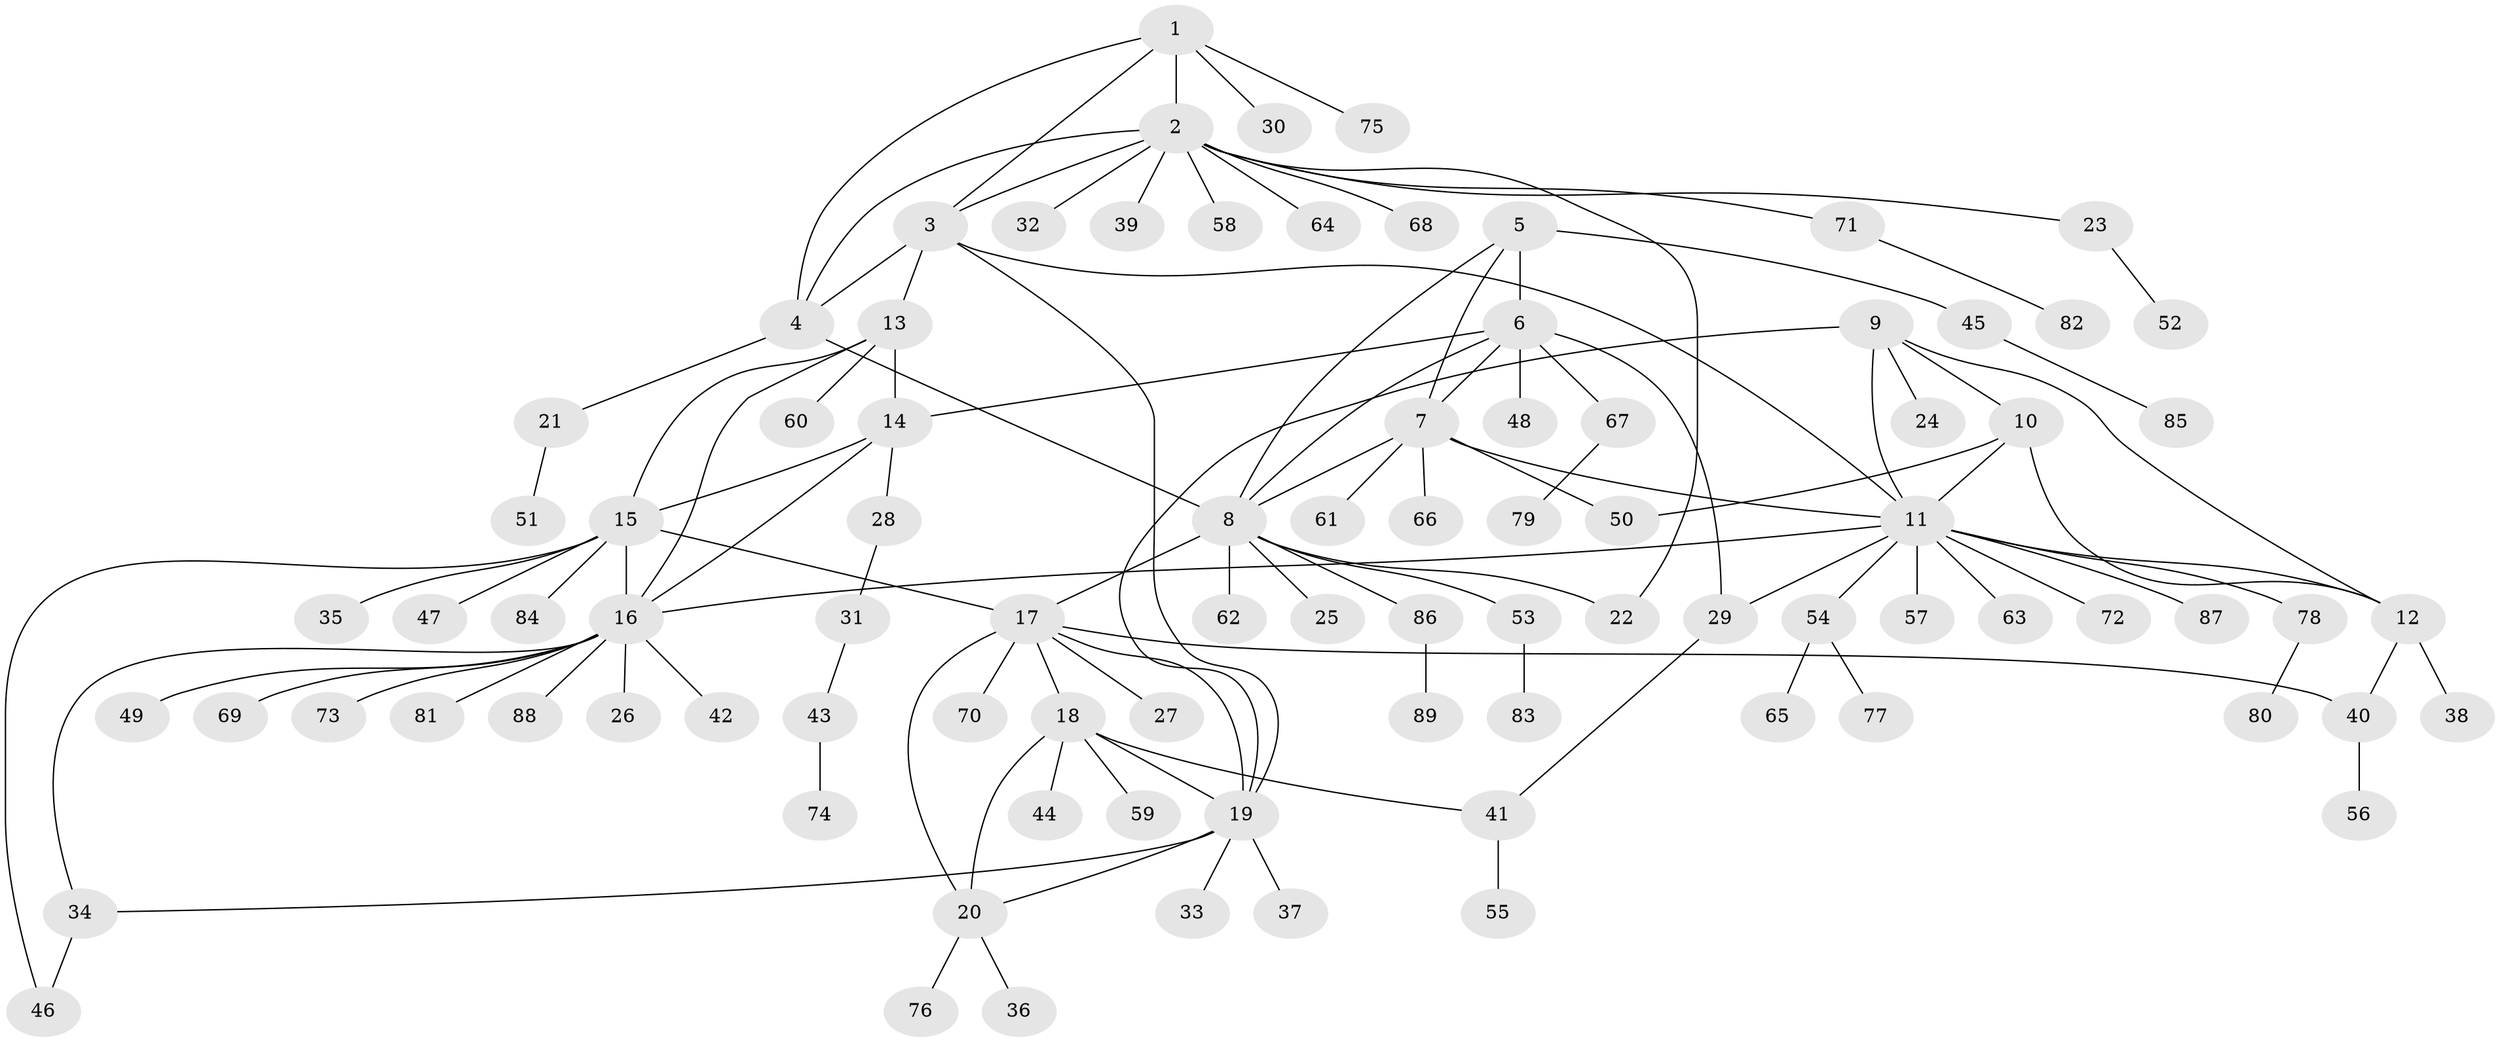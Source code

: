 // Generated by graph-tools (version 1.1) at 2025/02/03/09/25 03:02:50]
// undirected, 89 vertices, 116 edges
graph export_dot {
graph [start="1"]
  node [color=gray90,style=filled];
  1;
  2;
  3;
  4;
  5;
  6;
  7;
  8;
  9;
  10;
  11;
  12;
  13;
  14;
  15;
  16;
  17;
  18;
  19;
  20;
  21;
  22;
  23;
  24;
  25;
  26;
  27;
  28;
  29;
  30;
  31;
  32;
  33;
  34;
  35;
  36;
  37;
  38;
  39;
  40;
  41;
  42;
  43;
  44;
  45;
  46;
  47;
  48;
  49;
  50;
  51;
  52;
  53;
  54;
  55;
  56;
  57;
  58;
  59;
  60;
  61;
  62;
  63;
  64;
  65;
  66;
  67;
  68;
  69;
  70;
  71;
  72;
  73;
  74;
  75;
  76;
  77;
  78;
  79;
  80;
  81;
  82;
  83;
  84;
  85;
  86;
  87;
  88;
  89;
  1 -- 2;
  1 -- 3;
  1 -- 4;
  1 -- 30;
  1 -- 75;
  2 -- 3;
  2 -- 4;
  2 -- 22;
  2 -- 23;
  2 -- 32;
  2 -- 39;
  2 -- 58;
  2 -- 64;
  2 -- 68;
  2 -- 71;
  3 -- 4;
  3 -- 11;
  3 -- 13;
  3 -- 19;
  4 -- 8;
  4 -- 21;
  5 -- 6;
  5 -- 7;
  5 -- 8;
  5 -- 45;
  6 -- 7;
  6 -- 8;
  6 -- 14;
  6 -- 29;
  6 -- 48;
  6 -- 67;
  7 -- 8;
  7 -- 11;
  7 -- 50;
  7 -- 61;
  7 -- 66;
  8 -- 17;
  8 -- 22;
  8 -- 25;
  8 -- 53;
  8 -- 62;
  8 -- 86;
  9 -- 10;
  9 -- 11;
  9 -- 12;
  9 -- 19;
  9 -- 24;
  10 -- 11;
  10 -- 12;
  10 -- 50;
  11 -- 12;
  11 -- 16;
  11 -- 29;
  11 -- 54;
  11 -- 57;
  11 -- 63;
  11 -- 72;
  11 -- 78;
  11 -- 87;
  12 -- 38;
  12 -- 40;
  13 -- 14;
  13 -- 15;
  13 -- 16;
  13 -- 60;
  14 -- 15;
  14 -- 16;
  14 -- 28;
  15 -- 16;
  15 -- 17;
  15 -- 35;
  15 -- 46;
  15 -- 47;
  15 -- 84;
  16 -- 26;
  16 -- 34;
  16 -- 42;
  16 -- 49;
  16 -- 69;
  16 -- 73;
  16 -- 81;
  16 -- 88;
  17 -- 18;
  17 -- 19;
  17 -- 20;
  17 -- 27;
  17 -- 40;
  17 -- 70;
  18 -- 19;
  18 -- 20;
  18 -- 41;
  18 -- 44;
  18 -- 59;
  19 -- 20;
  19 -- 33;
  19 -- 34;
  19 -- 37;
  20 -- 36;
  20 -- 76;
  21 -- 51;
  23 -- 52;
  28 -- 31;
  29 -- 41;
  31 -- 43;
  34 -- 46;
  40 -- 56;
  41 -- 55;
  43 -- 74;
  45 -- 85;
  53 -- 83;
  54 -- 65;
  54 -- 77;
  67 -- 79;
  71 -- 82;
  78 -- 80;
  86 -- 89;
}
